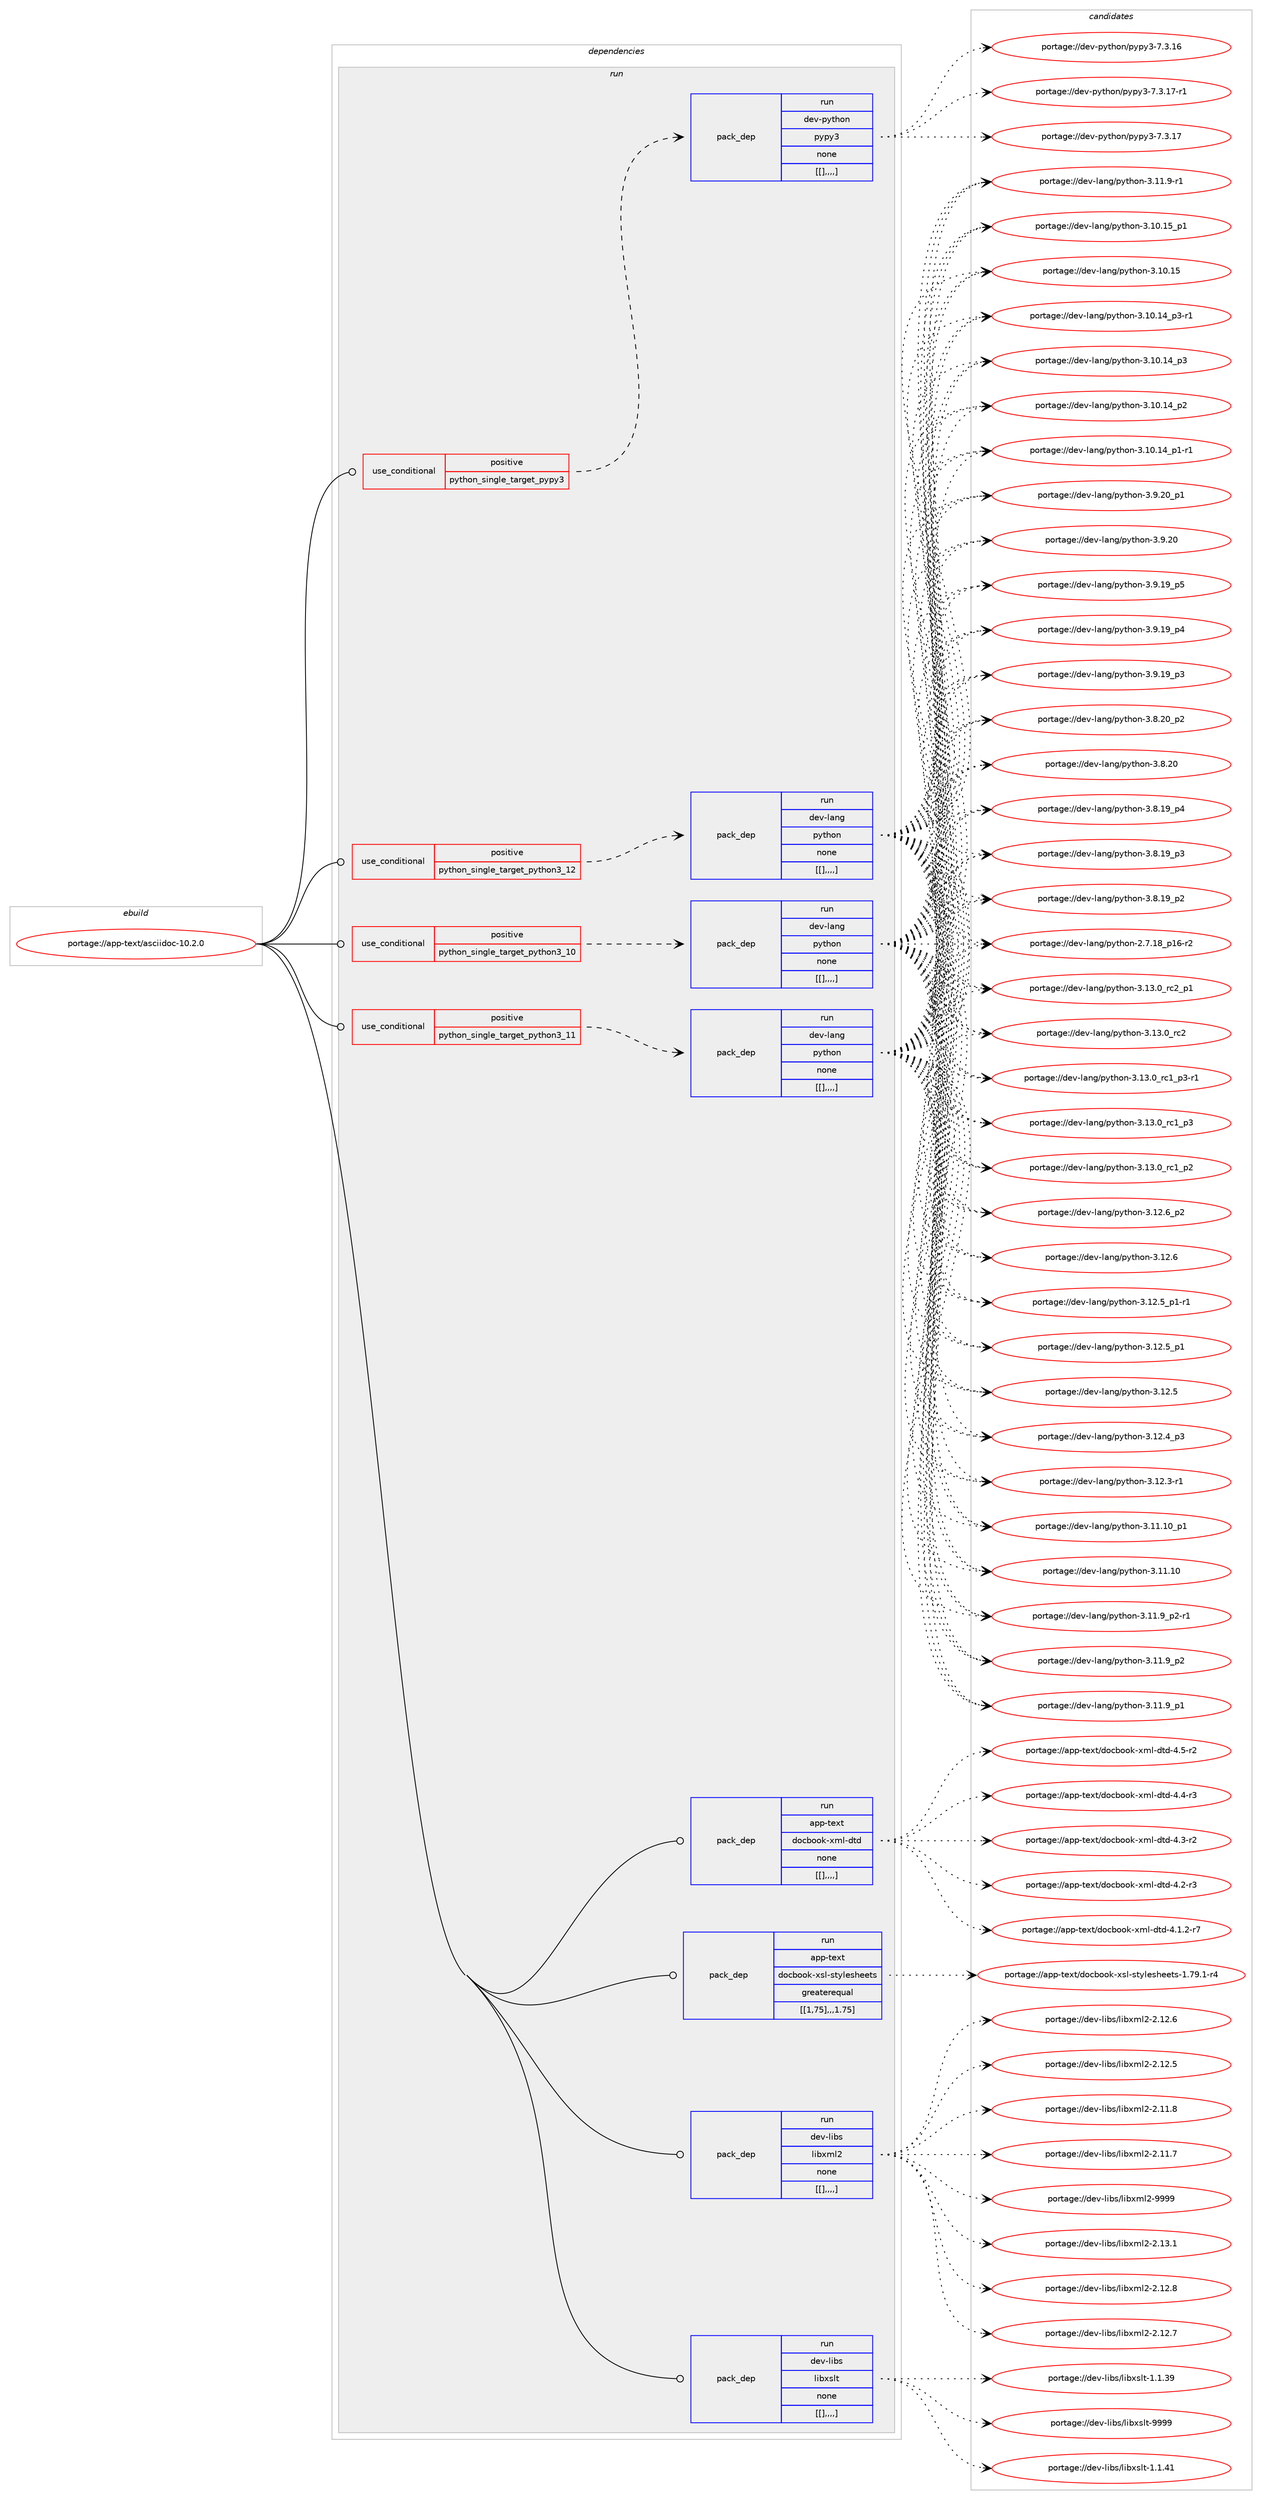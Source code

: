 digraph prolog {

# *************
# Graph options
# *************

newrank=true;
concentrate=true;
compound=true;
graph [rankdir=LR,fontname=Helvetica,fontsize=10,ranksep=1.5];#, ranksep=2.5, nodesep=0.2];
edge  [arrowhead=vee];
node  [fontname=Helvetica,fontsize=10];

# **********
# The ebuild
# **********

subgraph cluster_leftcol {
color=gray;
label=<<i>ebuild</i>>;
id [label="portage://app-text/asciidoc-10.2.0", color=red, width=4, href="../app-text/asciidoc-10.2.0.svg"];
}

# ****************
# The dependencies
# ****************

subgraph cluster_midcol {
color=gray;
label=<<i>dependencies</i>>;
subgraph cluster_compile {
fillcolor="#eeeeee";
style=filled;
label=<<i>compile</i>>;
}
subgraph cluster_compileandrun {
fillcolor="#eeeeee";
style=filled;
label=<<i>compile and run</i>>;
}
subgraph cluster_run {
fillcolor="#eeeeee";
style=filled;
label=<<i>run</i>>;
subgraph cond14920 {
dependency52921 [label=<<TABLE BORDER="0" CELLBORDER="1" CELLSPACING="0" CELLPADDING="4"><TR><TD ROWSPAN="3" CELLPADDING="10">use_conditional</TD></TR><TR><TD>positive</TD></TR><TR><TD>python_single_target_pypy3</TD></TR></TABLE>>, shape=none, color=red];
subgraph pack37519 {
dependency52922 [label=<<TABLE BORDER="0" CELLBORDER="1" CELLSPACING="0" CELLPADDING="4" WIDTH="220"><TR><TD ROWSPAN="6" CELLPADDING="30">pack_dep</TD></TR><TR><TD WIDTH="110">run</TD></TR><TR><TD>dev-python</TD></TR><TR><TD>pypy3</TD></TR><TR><TD>none</TD></TR><TR><TD>[[],,,,]</TD></TR></TABLE>>, shape=none, color=blue];
}
dependency52921:e -> dependency52922:w [weight=20,style="dashed",arrowhead="vee"];
}
id:e -> dependency52921:w [weight=20,style="solid",arrowhead="odot"];
subgraph cond14921 {
dependency52923 [label=<<TABLE BORDER="0" CELLBORDER="1" CELLSPACING="0" CELLPADDING="4"><TR><TD ROWSPAN="3" CELLPADDING="10">use_conditional</TD></TR><TR><TD>positive</TD></TR><TR><TD>python_single_target_python3_10</TD></TR></TABLE>>, shape=none, color=red];
subgraph pack37520 {
dependency52924 [label=<<TABLE BORDER="0" CELLBORDER="1" CELLSPACING="0" CELLPADDING="4" WIDTH="220"><TR><TD ROWSPAN="6" CELLPADDING="30">pack_dep</TD></TR><TR><TD WIDTH="110">run</TD></TR><TR><TD>dev-lang</TD></TR><TR><TD>python</TD></TR><TR><TD>none</TD></TR><TR><TD>[[],,,,]</TD></TR></TABLE>>, shape=none, color=blue];
}
dependency52923:e -> dependency52924:w [weight=20,style="dashed",arrowhead="vee"];
}
id:e -> dependency52923:w [weight=20,style="solid",arrowhead="odot"];
subgraph cond14922 {
dependency52925 [label=<<TABLE BORDER="0" CELLBORDER="1" CELLSPACING="0" CELLPADDING="4"><TR><TD ROWSPAN="3" CELLPADDING="10">use_conditional</TD></TR><TR><TD>positive</TD></TR><TR><TD>python_single_target_python3_11</TD></TR></TABLE>>, shape=none, color=red];
subgraph pack37521 {
dependency52926 [label=<<TABLE BORDER="0" CELLBORDER="1" CELLSPACING="0" CELLPADDING="4" WIDTH="220"><TR><TD ROWSPAN="6" CELLPADDING="30">pack_dep</TD></TR><TR><TD WIDTH="110">run</TD></TR><TR><TD>dev-lang</TD></TR><TR><TD>python</TD></TR><TR><TD>none</TD></TR><TR><TD>[[],,,,]</TD></TR></TABLE>>, shape=none, color=blue];
}
dependency52925:e -> dependency52926:w [weight=20,style="dashed",arrowhead="vee"];
}
id:e -> dependency52925:w [weight=20,style="solid",arrowhead="odot"];
subgraph cond14923 {
dependency52927 [label=<<TABLE BORDER="0" CELLBORDER="1" CELLSPACING="0" CELLPADDING="4"><TR><TD ROWSPAN="3" CELLPADDING="10">use_conditional</TD></TR><TR><TD>positive</TD></TR><TR><TD>python_single_target_python3_12</TD></TR></TABLE>>, shape=none, color=red];
subgraph pack37522 {
dependency52928 [label=<<TABLE BORDER="0" CELLBORDER="1" CELLSPACING="0" CELLPADDING="4" WIDTH="220"><TR><TD ROWSPAN="6" CELLPADDING="30">pack_dep</TD></TR><TR><TD WIDTH="110">run</TD></TR><TR><TD>dev-lang</TD></TR><TR><TD>python</TD></TR><TR><TD>none</TD></TR><TR><TD>[[],,,,]</TD></TR></TABLE>>, shape=none, color=blue];
}
dependency52927:e -> dependency52928:w [weight=20,style="dashed",arrowhead="vee"];
}
id:e -> dependency52927:w [weight=20,style="solid",arrowhead="odot"];
subgraph pack37523 {
dependency52929 [label=<<TABLE BORDER="0" CELLBORDER="1" CELLSPACING="0" CELLPADDING="4" WIDTH="220"><TR><TD ROWSPAN="6" CELLPADDING="30">pack_dep</TD></TR><TR><TD WIDTH="110">run</TD></TR><TR><TD>app-text</TD></TR><TR><TD>docbook-xml-dtd</TD></TR><TR><TD>none</TD></TR><TR><TD>[[],,,,]</TD></TR></TABLE>>, shape=none, color=blue];
}
id:e -> dependency52929:w [weight=20,style="solid",arrowhead="odot"];
subgraph pack37524 {
dependency52930 [label=<<TABLE BORDER="0" CELLBORDER="1" CELLSPACING="0" CELLPADDING="4" WIDTH="220"><TR><TD ROWSPAN="6" CELLPADDING="30">pack_dep</TD></TR><TR><TD WIDTH="110">run</TD></TR><TR><TD>app-text</TD></TR><TR><TD>docbook-xsl-stylesheets</TD></TR><TR><TD>greaterequal</TD></TR><TR><TD>[[1,75],,,1.75]</TD></TR></TABLE>>, shape=none, color=blue];
}
id:e -> dependency52930:w [weight=20,style="solid",arrowhead="odot"];
subgraph pack37525 {
dependency52931 [label=<<TABLE BORDER="0" CELLBORDER="1" CELLSPACING="0" CELLPADDING="4" WIDTH="220"><TR><TD ROWSPAN="6" CELLPADDING="30">pack_dep</TD></TR><TR><TD WIDTH="110">run</TD></TR><TR><TD>dev-libs</TD></TR><TR><TD>libxml2</TD></TR><TR><TD>none</TD></TR><TR><TD>[[],,,,]</TD></TR></TABLE>>, shape=none, color=blue];
}
id:e -> dependency52931:w [weight=20,style="solid",arrowhead="odot"];
subgraph pack37526 {
dependency52932 [label=<<TABLE BORDER="0" CELLBORDER="1" CELLSPACING="0" CELLPADDING="4" WIDTH="220"><TR><TD ROWSPAN="6" CELLPADDING="30">pack_dep</TD></TR><TR><TD WIDTH="110">run</TD></TR><TR><TD>dev-libs</TD></TR><TR><TD>libxslt</TD></TR><TR><TD>none</TD></TR><TR><TD>[[],,,,]</TD></TR></TABLE>>, shape=none, color=blue];
}
id:e -> dependency52932:w [weight=20,style="solid",arrowhead="odot"];
}
}

# **************
# The candidates
# **************

subgraph cluster_choices {
rank=same;
color=gray;
label=<<i>candidates</i>>;

subgraph choice37519 {
color=black;
nodesep=1;
choice100101118451121211161041111104711212111212151455546514649554511449 [label="portage://dev-python/pypy3-7.3.17-r1", color=red, width=4,href="../dev-python/pypy3-7.3.17-r1.svg"];
choice10010111845112121116104111110471121211121215145554651464955 [label="portage://dev-python/pypy3-7.3.17", color=red, width=4,href="../dev-python/pypy3-7.3.17.svg"];
choice10010111845112121116104111110471121211121215145554651464954 [label="portage://dev-python/pypy3-7.3.16", color=red, width=4,href="../dev-python/pypy3-7.3.16.svg"];
dependency52922:e -> choice100101118451121211161041111104711212111212151455546514649554511449:w [style=dotted,weight="100"];
dependency52922:e -> choice10010111845112121116104111110471121211121215145554651464955:w [style=dotted,weight="100"];
dependency52922:e -> choice10010111845112121116104111110471121211121215145554651464954:w [style=dotted,weight="100"];
}
subgraph choice37520 {
color=black;
nodesep=1;
choice100101118451089711010347112121116104111110455146495146489511499509511249 [label="portage://dev-lang/python-3.13.0_rc2_p1", color=red, width=4,href="../dev-lang/python-3.13.0_rc2_p1.svg"];
choice10010111845108971101034711212111610411111045514649514648951149950 [label="portage://dev-lang/python-3.13.0_rc2", color=red, width=4,href="../dev-lang/python-3.13.0_rc2.svg"];
choice1001011184510897110103471121211161041111104551464951464895114994995112514511449 [label="portage://dev-lang/python-3.13.0_rc1_p3-r1", color=red, width=4,href="../dev-lang/python-3.13.0_rc1_p3-r1.svg"];
choice100101118451089711010347112121116104111110455146495146489511499499511251 [label="portage://dev-lang/python-3.13.0_rc1_p3", color=red, width=4,href="../dev-lang/python-3.13.0_rc1_p3.svg"];
choice100101118451089711010347112121116104111110455146495146489511499499511250 [label="portage://dev-lang/python-3.13.0_rc1_p2", color=red, width=4,href="../dev-lang/python-3.13.0_rc1_p2.svg"];
choice100101118451089711010347112121116104111110455146495046549511250 [label="portage://dev-lang/python-3.12.6_p2", color=red, width=4,href="../dev-lang/python-3.12.6_p2.svg"];
choice10010111845108971101034711212111610411111045514649504654 [label="portage://dev-lang/python-3.12.6", color=red, width=4,href="../dev-lang/python-3.12.6.svg"];
choice1001011184510897110103471121211161041111104551464950465395112494511449 [label="portage://dev-lang/python-3.12.5_p1-r1", color=red, width=4,href="../dev-lang/python-3.12.5_p1-r1.svg"];
choice100101118451089711010347112121116104111110455146495046539511249 [label="portage://dev-lang/python-3.12.5_p1", color=red, width=4,href="../dev-lang/python-3.12.5_p1.svg"];
choice10010111845108971101034711212111610411111045514649504653 [label="portage://dev-lang/python-3.12.5", color=red, width=4,href="../dev-lang/python-3.12.5.svg"];
choice100101118451089711010347112121116104111110455146495046529511251 [label="portage://dev-lang/python-3.12.4_p3", color=red, width=4,href="../dev-lang/python-3.12.4_p3.svg"];
choice100101118451089711010347112121116104111110455146495046514511449 [label="portage://dev-lang/python-3.12.3-r1", color=red, width=4,href="../dev-lang/python-3.12.3-r1.svg"];
choice10010111845108971101034711212111610411111045514649494649489511249 [label="portage://dev-lang/python-3.11.10_p1", color=red, width=4,href="../dev-lang/python-3.11.10_p1.svg"];
choice1001011184510897110103471121211161041111104551464949464948 [label="portage://dev-lang/python-3.11.10", color=red, width=4,href="../dev-lang/python-3.11.10.svg"];
choice1001011184510897110103471121211161041111104551464949465795112504511449 [label="portage://dev-lang/python-3.11.9_p2-r1", color=red, width=4,href="../dev-lang/python-3.11.9_p2-r1.svg"];
choice100101118451089711010347112121116104111110455146494946579511250 [label="portage://dev-lang/python-3.11.9_p2", color=red, width=4,href="../dev-lang/python-3.11.9_p2.svg"];
choice100101118451089711010347112121116104111110455146494946579511249 [label="portage://dev-lang/python-3.11.9_p1", color=red, width=4,href="../dev-lang/python-3.11.9_p1.svg"];
choice100101118451089711010347112121116104111110455146494946574511449 [label="portage://dev-lang/python-3.11.9-r1", color=red, width=4,href="../dev-lang/python-3.11.9-r1.svg"];
choice10010111845108971101034711212111610411111045514649484649539511249 [label="portage://dev-lang/python-3.10.15_p1", color=red, width=4,href="../dev-lang/python-3.10.15_p1.svg"];
choice1001011184510897110103471121211161041111104551464948464953 [label="portage://dev-lang/python-3.10.15", color=red, width=4,href="../dev-lang/python-3.10.15.svg"];
choice100101118451089711010347112121116104111110455146494846495295112514511449 [label="portage://dev-lang/python-3.10.14_p3-r1", color=red, width=4,href="../dev-lang/python-3.10.14_p3-r1.svg"];
choice10010111845108971101034711212111610411111045514649484649529511251 [label="portage://dev-lang/python-3.10.14_p3", color=red, width=4,href="../dev-lang/python-3.10.14_p3.svg"];
choice10010111845108971101034711212111610411111045514649484649529511250 [label="portage://dev-lang/python-3.10.14_p2", color=red, width=4,href="../dev-lang/python-3.10.14_p2.svg"];
choice100101118451089711010347112121116104111110455146494846495295112494511449 [label="portage://dev-lang/python-3.10.14_p1-r1", color=red, width=4,href="../dev-lang/python-3.10.14_p1-r1.svg"];
choice100101118451089711010347112121116104111110455146574650489511249 [label="portage://dev-lang/python-3.9.20_p1", color=red, width=4,href="../dev-lang/python-3.9.20_p1.svg"];
choice10010111845108971101034711212111610411111045514657465048 [label="portage://dev-lang/python-3.9.20", color=red, width=4,href="../dev-lang/python-3.9.20.svg"];
choice100101118451089711010347112121116104111110455146574649579511253 [label="portage://dev-lang/python-3.9.19_p5", color=red, width=4,href="../dev-lang/python-3.9.19_p5.svg"];
choice100101118451089711010347112121116104111110455146574649579511252 [label="portage://dev-lang/python-3.9.19_p4", color=red, width=4,href="../dev-lang/python-3.9.19_p4.svg"];
choice100101118451089711010347112121116104111110455146574649579511251 [label="portage://dev-lang/python-3.9.19_p3", color=red, width=4,href="../dev-lang/python-3.9.19_p3.svg"];
choice100101118451089711010347112121116104111110455146564650489511250 [label="portage://dev-lang/python-3.8.20_p2", color=red, width=4,href="../dev-lang/python-3.8.20_p2.svg"];
choice10010111845108971101034711212111610411111045514656465048 [label="portage://dev-lang/python-3.8.20", color=red, width=4,href="../dev-lang/python-3.8.20.svg"];
choice100101118451089711010347112121116104111110455146564649579511252 [label="portage://dev-lang/python-3.8.19_p4", color=red, width=4,href="../dev-lang/python-3.8.19_p4.svg"];
choice100101118451089711010347112121116104111110455146564649579511251 [label="portage://dev-lang/python-3.8.19_p3", color=red, width=4,href="../dev-lang/python-3.8.19_p3.svg"];
choice100101118451089711010347112121116104111110455146564649579511250 [label="portage://dev-lang/python-3.8.19_p2", color=red, width=4,href="../dev-lang/python-3.8.19_p2.svg"];
choice100101118451089711010347112121116104111110455046554649569511249544511450 [label="portage://dev-lang/python-2.7.18_p16-r2", color=red, width=4,href="../dev-lang/python-2.7.18_p16-r2.svg"];
dependency52924:e -> choice100101118451089711010347112121116104111110455146495146489511499509511249:w [style=dotted,weight="100"];
dependency52924:e -> choice10010111845108971101034711212111610411111045514649514648951149950:w [style=dotted,weight="100"];
dependency52924:e -> choice1001011184510897110103471121211161041111104551464951464895114994995112514511449:w [style=dotted,weight="100"];
dependency52924:e -> choice100101118451089711010347112121116104111110455146495146489511499499511251:w [style=dotted,weight="100"];
dependency52924:e -> choice100101118451089711010347112121116104111110455146495146489511499499511250:w [style=dotted,weight="100"];
dependency52924:e -> choice100101118451089711010347112121116104111110455146495046549511250:w [style=dotted,weight="100"];
dependency52924:e -> choice10010111845108971101034711212111610411111045514649504654:w [style=dotted,weight="100"];
dependency52924:e -> choice1001011184510897110103471121211161041111104551464950465395112494511449:w [style=dotted,weight="100"];
dependency52924:e -> choice100101118451089711010347112121116104111110455146495046539511249:w [style=dotted,weight="100"];
dependency52924:e -> choice10010111845108971101034711212111610411111045514649504653:w [style=dotted,weight="100"];
dependency52924:e -> choice100101118451089711010347112121116104111110455146495046529511251:w [style=dotted,weight="100"];
dependency52924:e -> choice100101118451089711010347112121116104111110455146495046514511449:w [style=dotted,weight="100"];
dependency52924:e -> choice10010111845108971101034711212111610411111045514649494649489511249:w [style=dotted,weight="100"];
dependency52924:e -> choice1001011184510897110103471121211161041111104551464949464948:w [style=dotted,weight="100"];
dependency52924:e -> choice1001011184510897110103471121211161041111104551464949465795112504511449:w [style=dotted,weight="100"];
dependency52924:e -> choice100101118451089711010347112121116104111110455146494946579511250:w [style=dotted,weight="100"];
dependency52924:e -> choice100101118451089711010347112121116104111110455146494946579511249:w [style=dotted,weight="100"];
dependency52924:e -> choice100101118451089711010347112121116104111110455146494946574511449:w [style=dotted,weight="100"];
dependency52924:e -> choice10010111845108971101034711212111610411111045514649484649539511249:w [style=dotted,weight="100"];
dependency52924:e -> choice1001011184510897110103471121211161041111104551464948464953:w [style=dotted,weight="100"];
dependency52924:e -> choice100101118451089711010347112121116104111110455146494846495295112514511449:w [style=dotted,weight="100"];
dependency52924:e -> choice10010111845108971101034711212111610411111045514649484649529511251:w [style=dotted,weight="100"];
dependency52924:e -> choice10010111845108971101034711212111610411111045514649484649529511250:w [style=dotted,weight="100"];
dependency52924:e -> choice100101118451089711010347112121116104111110455146494846495295112494511449:w [style=dotted,weight="100"];
dependency52924:e -> choice100101118451089711010347112121116104111110455146574650489511249:w [style=dotted,weight="100"];
dependency52924:e -> choice10010111845108971101034711212111610411111045514657465048:w [style=dotted,weight="100"];
dependency52924:e -> choice100101118451089711010347112121116104111110455146574649579511253:w [style=dotted,weight="100"];
dependency52924:e -> choice100101118451089711010347112121116104111110455146574649579511252:w [style=dotted,weight="100"];
dependency52924:e -> choice100101118451089711010347112121116104111110455146574649579511251:w [style=dotted,weight="100"];
dependency52924:e -> choice100101118451089711010347112121116104111110455146564650489511250:w [style=dotted,weight="100"];
dependency52924:e -> choice10010111845108971101034711212111610411111045514656465048:w [style=dotted,weight="100"];
dependency52924:e -> choice100101118451089711010347112121116104111110455146564649579511252:w [style=dotted,weight="100"];
dependency52924:e -> choice100101118451089711010347112121116104111110455146564649579511251:w [style=dotted,weight="100"];
dependency52924:e -> choice100101118451089711010347112121116104111110455146564649579511250:w [style=dotted,weight="100"];
dependency52924:e -> choice100101118451089711010347112121116104111110455046554649569511249544511450:w [style=dotted,weight="100"];
}
subgraph choice37521 {
color=black;
nodesep=1;
choice100101118451089711010347112121116104111110455146495146489511499509511249 [label="portage://dev-lang/python-3.13.0_rc2_p1", color=red, width=4,href="../dev-lang/python-3.13.0_rc2_p1.svg"];
choice10010111845108971101034711212111610411111045514649514648951149950 [label="portage://dev-lang/python-3.13.0_rc2", color=red, width=4,href="../dev-lang/python-3.13.0_rc2.svg"];
choice1001011184510897110103471121211161041111104551464951464895114994995112514511449 [label="portage://dev-lang/python-3.13.0_rc1_p3-r1", color=red, width=4,href="../dev-lang/python-3.13.0_rc1_p3-r1.svg"];
choice100101118451089711010347112121116104111110455146495146489511499499511251 [label="portage://dev-lang/python-3.13.0_rc1_p3", color=red, width=4,href="../dev-lang/python-3.13.0_rc1_p3.svg"];
choice100101118451089711010347112121116104111110455146495146489511499499511250 [label="portage://dev-lang/python-3.13.0_rc1_p2", color=red, width=4,href="../dev-lang/python-3.13.0_rc1_p2.svg"];
choice100101118451089711010347112121116104111110455146495046549511250 [label="portage://dev-lang/python-3.12.6_p2", color=red, width=4,href="../dev-lang/python-3.12.6_p2.svg"];
choice10010111845108971101034711212111610411111045514649504654 [label="portage://dev-lang/python-3.12.6", color=red, width=4,href="../dev-lang/python-3.12.6.svg"];
choice1001011184510897110103471121211161041111104551464950465395112494511449 [label="portage://dev-lang/python-3.12.5_p1-r1", color=red, width=4,href="../dev-lang/python-3.12.5_p1-r1.svg"];
choice100101118451089711010347112121116104111110455146495046539511249 [label="portage://dev-lang/python-3.12.5_p1", color=red, width=4,href="../dev-lang/python-3.12.5_p1.svg"];
choice10010111845108971101034711212111610411111045514649504653 [label="portage://dev-lang/python-3.12.5", color=red, width=4,href="../dev-lang/python-3.12.5.svg"];
choice100101118451089711010347112121116104111110455146495046529511251 [label="portage://dev-lang/python-3.12.4_p3", color=red, width=4,href="../dev-lang/python-3.12.4_p3.svg"];
choice100101118451089711010347112121116104111110455146495046514511449 [label="portage://dev-lang/python-3.12.3-r1", color=red, width=4,href="../dev-lang/python-3.12.3-r1.svg"];
choice10010111845108971101034711212111610411111045514649494649489511249 [label="portage://dev-lang/python-3.11.10_p1", color=red, width=4,href="../dev-lang/python-3.11.10_p1.svg"];
choice1001011184510897110103471121211161041111104551464949464948 [label="portage://dev-lang/python-3.11.10", color=red, width=4,href="../dev-lang/python-3.11.10.svg"];
choice1001011184510897110103471121211161041111104551464949465795112504511449 [label="portage://dev-lang/python-3.11.9_p2-r1", color=red, width=4,href="../dev-lang/python-3.11.9_p2-r1.svg"];
choice100101118451089711010347112121116104111110455146494946579511250 [label="portage://dev-lang/python-3.11.9_p2", color=red, width=4,href="../dev-lang/python-3.11.9_p2.svg"];
choice100101118451089711010347112121116104111110455146494946579511249 [label="portage://dev-lang/python-3.11.9_p1", color=red, width=4,href="../dev-lang/python-3.11.9_p1.svg"];
choice100101118451089711010347112121116104111110455146494946574511449 [label="portage://dev-lang/python-3.11.9-r1", color=red, width=4,href="../dev-lang/python-3.11.9-r1.svg"];
choice10010111845108971101034711212111610411111045514649484649539511249 [label="portage://dev-lang/python-3.10.15_p1", color=red, width=4,href="../dev-lang/python-3.10.15_p1.svg"];
choice1001011184510897110103471121211161041111104551464948464953 [label="portage://dev-lang/python-3.10.15", color=red, width=4,href="../dev-lang/python-3.10.15.svg"];
choice100101118451089711010347112121116104111110455146494846495295112514511449 [label="portage://dev-lang/python-3.10.14_p3-r1", color=red, width=4,href="../dev-lang/python-3.10.14_p3-r1.svg"];
choice10010111845108971101034711212111610411111045514649484649529511251 [label="portage://dev-lang/python-3.10.14_p3", color=red, width=4,href="../dev-lang/python-3.10.14_p3.svg"];
choice10010111845108971101034711212111610411111045514649484649529511250 [label="portage://dev-lang/python-3.10.14_p2", color=red, width=4,href="../dev-lang/python-3.10.14_p2.svg"];
choice100101118451089711010347112121116104111110455146494846495295112494511449 [label="portage://dev-lang/python-3.10.14_p1-r1", color=red, width=4,href="../dev-lang/python-3.10.14_p1-r1.svg"];
choice100101118451089711010347112121116104111110455146574650489511249 [label="portage://dev-lang/python-3.9.20_p1", color=red, width=4,href="../dev-lang/python-3.9.20_p1.svg"];
choice10010111845108971101034711212111610411111045514657465048 [label="portage://dev-lang/python-3.9.20", color=red, width=4,href="../dev-lang/python-3.9.20.svg"];
choice100101118451089711010347112121116104111110455146574649579511253 [label="portage://dev-lang/python-3.9.19_p5", color=red, width=4,href="../dev-lang/python-3.9.19_p5.svg"];
choice100101118451089711010347112121116104111110455146574649579511252 [label="portage://dev-lang/python-3.9.19_p4", color=red, width=4,href="../dev-lang/python-3.9.19_p4.svg"];
choice100101118451089711010347112121116104111110455146574649579511251 [label="portage://dev-lang/python-3.9.19_p3", color=red, width=4,href="../dev-lang/python-3.9.19_p3.svg"];
choice100101118451089711010347112121116104111110455146564650489511250 [label="portage://dev-lang/python-3.8.20_p2", color=red, width=4,href="../dev-lang/python-3.8.20_p2.svg"];
choice10010111845108971101034711212111610411111045514656465048 [label="portage://dev-lang/python-3.8.20", color=red, width=4,href="../dev-lang/python-3.8.20.svg"];
choice100101118451089711010347112121116104111110455146564649579511252 [label="portage://dev-lang/python-3.8.19_p4", color=red, width=4,href="../dev-lang/python-3.8.19_p4.svg"];
choice100101118451089711010347112121116104111110455146564649579511251 [label="portage://dev-lang/python-3.8.19_p3", color=red, width=4,href="../dev-lang/python-3.8.19_p3.svg"];
choice100101118451089711010347112121116104111110455146564649579511250 [label="portage://dev-lang/python-3.8.19_p2", color=red, width=4,href="../dev-lang/python-3.8.19_p2.svg"];
choice100101118451089711010347112121116104111110455046554649569511249544511450 [label="portage://dev-lang/python-2.7.18_p16-r2", color=red, width=4,href="../dev-lang/python-2.7.18_p16-r2.svg"];
dependency52926:e -> choice100101118451089711010347112121116104111110455146495146489511499509511249:w [style=dotted,weight="100"];
dependency52926:e -> choice10010111845108971101034711212111610411111045514649514648951149950:w [style=dotted,weight="100"];
dependency52926:e -> choice1001011184510897110103471121211161041111104551464951464895114994995112514511449:w [style=dotted,weight="100"];
dependency52926:e -> choice100101118451089711010347112121116104111110455146495146489511499499511251:w [style=dotted,weight="100"];
dependency52926:e -> choice100101118451089711010347112121116104111110455146495146489511499499511250:w [style=dotted,weight="100"];
dependency52926:e -> choice100101118451089711010347112121116104111110455146495046549511250:w [style=dotted,weight="100"];
dependency52926:e -> choice10010111845108971101034711212111610411111045514649504654:w [style=dotted,weight="100"];
dependency52926:e -> choice1001011184510897110103471121211161041111104551464950465395112494511449:w [style=dotted,weight="100"];
dependency52926:e -> choice100101118451089711010347112121116104111110455146495046539511249:w [style=dotted,weight="100"];
dependency52926:e -> choice10010111845108971101034711212111610411111045514649504653:w [style=dotted,weight="100"];
dependency52926:e -> choice100101118451089711010347112121116104111110455146495046529511251:w [style=dotted,weight="100"];
dependency52926:e -> choice100101118451089711010347112121116104111110455146495046514511449:w [style=dotted,weight="100"];
dependency52926:e -> choice10010111845108971101034711212111610411111045514649494649489511249:w [style=dotted,weight="100"];
dependency52926:e -> choice1001011184510897110103471121211161041111104551464949464948:w [style=dotted,weight="100"];
dependency52926:e -> choice1001011184510897110103471121211161041111104551464949465795112504511449:w [style=dotted,weight="100"];
dependency52926:e -> choice100101118451089711010347112121116104111110455146494946579511250:w [style=dotted,weight="100"];
dependency52926:e -> choice100101118451089711010347112121116104111110455146494946579511249:w [style=dotted,weight="100"];
dependency52926:e -> choice100101118451089711010347112121116104111110455146494946574511449:w [style=dotted,weight="100"];
dependency52926:e -> choice10010111845108971101034711212111610411111045514649484649539511249:w [style=dotted,weight="100"];
dependency52926:e -> choice1001011184510897110103471121211161041111104551464948464953:w [style=dotted,weight="100"];
dependency52926:e -> choice100101118451089711010347112121116104111110455146494846495295112514511449:w [style=dotted,weight="100"];
dependency52926:e -> choice10010111845108971101034711212111610411111045514649484649529511251:w [style=dotted,weight="100"];
dependency52926:e -> choice10010111845108971101034711212111610411111045514649484649529511250:w [style=dotted,weight="100"];
dependency52926:e -> choice100101118451089711010347112121116104111110455146494846495295112494511449:w [style=dotted,weight="100"];
dependency52926:e -> choice100101118451089711010347112121116104111110455146574650489511249:w [style=dotted,weight="100"];
dependency52926:e -> choice10010111845108971101034711212111610411111045514657465048:w [style=dotted,weight="100"];
dependency52926:e -> choice100101118451089711010347112121116104111110455146574649579511253:w [style=dotted,weight="100"];
dependency52926:e -> choice100101118451089711010347112121116104111110455146574649579511252:w [style=dotted,weight="100"];
dependency52926:e -> choice100101118451089711010347112121116104111110455146574649579511251:w [style=dotted,weight="100"];
dependency52926:e -> choice100101118451089711010347112121116104111110455146564650489511250:w [style=dotted,weight="100"];
dependency52926:e -> choice10010111845108971101034711212111610411111045514656465048:w [style=dotted,weight="100"];
dependency52926:e -> choice100101118451089711010347112121116104111110455146564649579511252:w [style=dotted,weight="100"];
dependency52926:e -> choice100101118451089711010347112121116104111110455146564649579511251:w [style=dotted,weight="100"];
dependency52926:e -> choice100101118451089711010347112121116104111110455146564649579511250:w [style=dotted,weight="100"];
dependency52926:e -> choice100101118451089711010347112121116104111110455046554649569511249544511450:w [style=dotted,weight="100"];
}
subgraph choice37522 {
color=black;
nodesep=1;
choice100101118451089711010347112121116104111110455146495146489511499509511249 [label="portage://dev-lang/python-3.13.0_rc2_p1", color=red, width=4,href="../dev-lang/python-3.13.0_rc2_p1.svg"];
choice10010111845108971101034711212111610411111045514649514648951149950 [label="portage://dev-lang/python-3.13.0_rc2", color=red, width=4,href="../dev-lang/python-3.13.0_rc2.svg"];
choice1001011184510897110103471121211161041111104551464951464895114994995112514511449 [label="portage://dev-lang/python-3.13.0_rc1_p3-r1", color=red, width=4,href="../dev-lang/python-3.13.0_rc1_p3-r1.svg"];
choice100101118451089711010347112121116104111110455146495146489511499499511251 [label="portage://dev-lang/python-3.13.0_rc1_p3", color=red, width=4,href="../dev-lang/python-3.13.0_rc1_p3.svg"];
choice100101118451089711010347112121116104111110455146495146489511499499511250 [label="portage://dev-lang/python-3.13.0_rc1_p2", color=red, width=4,href="../dev-lang/python-3.13.0_rc1_p2.svg"];
choice100101118451089711010347112121116104111110455146495046549511250 [label="portage://dev-lang/python-3.12.6_p2", color=red, width=4,href="../dev-lang/python-3.12.6_p2.svg"];
choice10010111845108971101034711212111610411111045514649504654 [label="portage://dev-lang/python-3.12.6", color=red, width=4,href="../dev-lang/python-3.12.6.svg"];
choice1001011184510897110103471121211161041111104551464950465395112494511449 [label="portage://dev-lang/python-3.12.5_p1-r1", color=red, width=4,href="../dev-lang/python-3.12.5_p1-r1.svg"];
choice100101118451089711010347112121116104111110455146495046539511249 [label="portage://dev-lang/python-3.12.5_p1", color=red, width=4,href="../dev-lang/python-3.12.5_p1.svg"];
choice10010111845108971101034711212111610411111045514649504653 [label="portage://dev-lang/python-3.12.5", color=red, width=4,href="../dev-lang/python-3.12.5.svg"];
choice100101118451089711010347112121116104111110455146495046529511251 [label="portage://dev-lang/python-3.12.4_p3", color=red, width=4,href="../dev-lang/python-3.12.4_p3.svg"];
choice100101118451089711010347112121116104111110455146495046514511449 [label="portage://dev-lang/python-3.12.3-r1", color=red, width=4,href="../dev-lang/python-3.12.3-r1.svg"];
choice10010111845108971101034711212111610411111045514649494649489511249 [label="portage://dev-lang/python-3.11.10_p1", color=red, width=4,href="../dev-lang/python-3.11.10_p1.svg"];
choice1001011184510897110103471121211161041111104551464949464948 [label="portage://dev-lang/python-3.11.10", color=red, width=4,href="../dev-lang/python-3.11.10.svg"];
choice1001011184510897110103471121211161041111104551464949465795112504511449 [label="portage://dev-lang/python-3.11.9_p2-r1", color=red, width=4,href="../dev-lang/python-3.11.9_p2-r1.svg"];
choice100101118451089711010347112121116104111110455146494946579511250 [label="portage://dev-lang/python-3.11.9_p2", color=red, width=4,href="../dev-lang/python-3.11.9_p2.svg"];
choice100101118451089711010347112121116104111110455146494946579511249 [label="portage://dev-lang/python-3.11.9_p1", color=red, width=4,href="../dev-lang/python-3.11.9_p1.svg"];
choice100101118451089711010347112121116104111110455146494946574511449 [label="portage://dev-lang/python-3.11.9-r1", color=red, width=4,href="../dev-lang/python-3.11.9-r1.svg"];
choice10010111845108971101034711212111610411111045514649484649539511249 [label="portage://dev-lang/python-3.10.15_p1", color=red, width=4,href="../dev-lang/python-3.10.15_p1.svg"];
choice1001011184510897110103471121211161041111104551464948464953 [label="portage://dev-lang/python-3.10.15", color=red, width=4,href="../dev-lang/python-3.10.15.svg"];
choice100101118451089711010347112121116104111110455146494846495295112514511449 [label="portage://dev-lang/python-3.10.14_p3-r1", color=red, width=4,href="../dev-lang/python-3.10.14_p3-r1.svg"];
choice10010111845108971101034711212111610411111045514649484649529511251 [label="portage://dev-lang/python-3.10.14_p3", color=red, width=4,href="../dev-lang/python-3.10.14_p3.svg"];
choice10010111845108971101034711212111610411111045514649484649529511250 [label="portage://dev-lang/python-3.10.14_p2", color=red, width=4,href="../dev-lang/python-3.10.14_p2.svg"];
choice100101118451089711010347112121116104111110455146494846495295112494511449 [label="portage://dev-lang/python-3.10.14_p1-r1", color=red, width=4,href="../dev-lang/python-3.10.14_p1-r1.svg"];
choice100101118451089711010347112121116104111110455146574650489511249 [label="portage://dev-lang/python-3.9.20_p1", color=red, width=4,href="../dev-lang/python-3.9.20_p1.svg"];
choice10010111845108971101034711212111610411111045514657465048 [label="portage://dev-lang/python-3.9.20", color=red, width=4,href="../dev-lang/python-3.9.20.svg"];
choice100101118451089711010347112121116104111110455146574649579511253 [label="portage://dev-lang/python-3.9.19_p5", color=red, width=4,href="../dev-lang/python-3.9.19_p5.svg"];
choice100101118451089711010347112121116104111110455146574649579511252 [label="portage://dev-lang/python-3.9.19_p4", color=red, width=4,href="../dev-lang/python-3.9.19_p4.svg"];
choice100101118451089711010347112121116104111110455146574649579511251 [label="portage://dev-lang/python-3.9.19_p3", color=red, width=4,href="../dev-lang/python-3.9.19_p3.svg"];
choice100101118451089711010347112121116104111110455146564650489511250 [label="portage://dev-lang/python-3.8.20_p2", color=red, width=4,href="../dev-lang/python-3.8.20_p2.svg"];
choice10010111845108971101034711212111610411111045514656465048 [label="portage://dev-lang/python-3.8.20", color=red, width=4,href="../dev-lang/python-3.8.20.svg"];
choice100101118451089711010347112121116104111110455146564649579511252 [label="portage://dev-lang/python-3.8.19_p4", color=red, width=4,href="../dev-lang/python-3.8.19_p4.svg"];
choice100101118451089711010347112121116104111110455146564649579511251 [label="portage://dev-lang/python-3.8.19_p3", color=red, width=4,href="../dev-lang/python-3.8.19_p3.svg"];
choice100101118451089711010347112121116104111110455146564649579511250 [label="portage://dev-lang/python-3.8.19_p2", color=red, width=4,href="../dev-lang/python-3.8.19_p2.svg"];
choice100101118451089711010347112121116104111110455046554649569511249544511450 [label="portage://dev-lang/python-2.7.18_p16-r2", color=red, width=4,href="../dev-lang/python-2.7.18_p16-r2.svg"];
dependency52928:e -> choice100101118451089711010347112121116104111110455146495146489511499509511249:w [style=dotted,weight="100"];
dependency52928:e -> choice10010111845108971101034711212111610411111045514649514648951149950:w [style=dotted,weight="100"];
dependency52928:e -> choice1001011184510897110103471121211161041111104551464951464895114994995112514511449:w [style=dotted,weight="100"];
dependency52928:e -> choice100101118451089711010347112121116104111110455146495146489511499499511251:w [style=dotted,weight="100"];
dependency52928:e -> choice100101118451089711010347112121116104111110455146495146489511499499511250:w [style=dotted,weight="100"];
dependency52928:e -> choice100101118451089711010347112121116104111110455146495046549511250:w [style=dotted,weight="100"];
dependency52928:e -> choice10010111845108971101034711212111610411111045514649504654:w [style=dotted,weight="100"];
dependency52928:e -> choice1001011184510897110103471121211161041111104551464950465395112494511449:w [style=dotted,weight="100"];
dependency52928:e -> choice100101118451089711010347112121116104111110455146495046539511249:w [style=dotted,weight="100"];
dependency52928:e -> choice10010111845108971101034711212111610411111045514649504653:w [style=dotted,weight="100"];
dependency52928:e -> choice100101118451089711010347112121116104111110455146495046529511251:w [style=dotted,weight="100"];
dependency52928:e -> choice100101118451089711010347112121116104111110455146495046514511449:w [style=dotted,weight="100"];
dependency52928:e -> choice10010111845108971101034711212111610411111045514649494649489511249:w [style=dotted,weight="100"];
dependency52928:e -> choice1001011184510897110103471121211161041111104551464949464948:w [style=dotted,weight="100"];
dependency52928:e -> choice1001011184510897110103471121211161041111104551464949465795112504511449:w [style=dotted,weight="100"];
dependency52928:e -> choice100101118451089711010347112121116104111110455146494946579511250:w [style=dotted,weight="100"];
dependency52928:e -> choice100101118451089711010347112121116104111110455146494946579511249:w [style=dotted,weight="100"];
dependency52928:e -> choice100101118451089711010347112121116104111110455146494946574511449:w [style=dotted,weight="100"];
dependency52928:e -> choice10010111845108971101034711212111610411111045514649484649539511249:w [style=dotted,weight="100"];
dependency52928:e -> choice1001011184510897110103471121211161041111104551464948464953:w [style=dotted,weight="100"];
dependency52928:e -> choice100101118451089711010347112121116104111110455146494846495295112514511449:w [style=dotted,weight="100"];
dependency52928:e -> choice10010111845108971101034711212111610411111045514649484649529511251:w [style=dotted,weight="100"];
dependency52928:e -> choice10010111845108971101034711212111610411111045514649484649529511250:w [style=dotted,weight="100"];
dependency52928:e -> choice100101118451089711010347112121116104111110455146494846495295112494511449:w [style=dotted,weight="100"];
dependency52928:e -> choice100101118451089711010347112121116104111110455146574650489511249:w [style=dotted,weight="100"];
dependency52928:e -> choice10010111845108971101034711212111610411111045514657465048:w [style=dotted,weight="100"];
dependency52928:e -> choice100101118451089711010347112121116104111110455146574649579511253:w [style=dotted,weight="100"];
dependency52928:e -> choice100101118451089711010347112121116104111110455146574649579511252:w [style=dotted,weight="100"];
dependency52928:e -> choice100101118451089711010347112121116104111110455146574649579511251:w [style=dotted,weight="100"];
dependency52928:e -> choice100101118451089711010347112121116104111110455146564650489511250:w [style=dotted,weight="100"];
dependency52928:e -> choice10010111845108971101034711212111610411111045514656465048:w [style=dotted,weight="100"];
dependency52928:e -> choice100101118451089711010347112121116104111110455146564649579511252:w [style=dotted,weight="100"];
dependency52928:e -> choice100101118451089711010347112121116104111110455146564649579511251:w [style=dotted,weight="100"];
dependency52928:e -> choice100101118451089711010347112121116104111110455146564649579511250:w [style=dotted,weight="100"];
dependency52928:e -> choice100101118451089711010347112121116104111110455046554649569511249544511450:w [style=dotted,weight="100"];
}
subgraph choice37523 {
color=black;
nodesep=1;
choice97112112451161011201164710011199981111111074512010910845100116100455246534511450 [label="portage://app-text/docbook-xml-dtd-4.5-r2", color=red, width=4,href="../app-text/docbook-xml-dtd-4.5-r2.svg"];
choice97112112451161011201164710011199981111111074512010910845100116100455246524511451 [label="portage://app-text/docbook-xml-dtd-4.4-r3", color=red, width=4,href="../app-text/docbook-xml-dtd-4.4-r3.svg"];
choice97112112451161011201164710011199981111111074512010910845100116100455246514511450 [label="portage://app-text/docbook-xml-dtd-4.3-r2", color=red, width=4,href="../app-text/docbook-xml-dtd-4.3-r2.svg"];
choice97112112451161011201164710011199981111111074512010910845100116100455246504511451 [label="portage://app-text/docbook-xml-dtd-4.2-r3", color=red, width=4,href="../app-text/docbook-xml-dtd-4.2-r3.svg"];
choice971121124511610112011647100111999811111110745120109108451001161004552464946504511455 [label="portage://app-text/docbook-xml-dtd-4.1.2-r7", color=red, width=4,href="../app-text/docbook-xml-dtd-4.1.2-r7.svg"];
dependency52929:e -> choice97112112451161011201164710011199981111111074512010910845100116100455246534511450:w [style=dotted,weight="100"];
dependency52929:e -> choice97112112451161011201164710011199981111111074512010910845100116100455246524511451:w [style=dotted,weight="100"];
dependency52929:e -> choice97112112451161011201164710011199981111111074512010910845100116100455246514511450:w [style=dotted,weight="100"];
dependency52929:e -> choice97112112451161011201164710011199981111111074512010910845100116100455246504511451:w [style=dotted,weight="100"];
dependency52929:e -> choice971121124511610112011647100111999811111110745120109108451001161004552464946504511455:w [style=dotted,weight="100"];
}
subgraph choice37524 {
color=black;
nodesep=1;
choice97112112451161011201164710011199981111111074512011510845115116121108101115104101101116115454946555746494511452 [label="portage://app-text/docbook-xsl-stylesheets-1.79.1-r4", color=red, width=4,href="../app-text/docbook-xsl-stylesheets-1.79.1-r4.svg"];
dependency52930:e -> choice97112112451161011201164710011199981111111074512011510845115116121108101115104101101116115454946555746494511452:w [style=dotted,weight="100"];
}
subgraph choice37525 {
color=black;
nodesep=1;
choice10010111845108105981154710810598120109108504557575757 [label="portage://dev-libs/libxml2-9999", color=red, width=4,href="../dev-libs/libxml2-9999.svg"];
choice100101118451081059811547108105981201091085045504649514649 [label="portage://dev-libs/libxml2-2.13.1", color=red, width=4,href="../dev-libs/libxml2-2.13.1.svg"];
choice100101118451081059811547108105981201091085045504649504656 [label="portage://dev-libs/libxml2-2.12.8", color=red, width=4,href="../dev-libs/libxml2-2.12.8.svg"];
choice100101118451081059811547108105981201091085045504649504655 [label="portage://dev-libs/libxml2-2.12.7", color=red, width=4,href="../dev-libs/libxml2-2.12.7.svg"];
choice100101118451081059811547108105981201091085045504649504654 [label="portage://dev-libs/libxml2-2.12.6", color=red, width=4,href="../dev-libs/libxml2-2.12.6.svg"];
choice100101118451081059811547108105981201091085045504649504653 [label="portage://dev-libs/libxml2-2.12.5", color=red, width=4,href="../dev-libs/libxml2-2.12.5.svg"];
choice100101118451081059811547108105981201091085045504649494656 [label="portage://dev-libs/libxml2-2.11.8", color=red, width=4,href="../dev-libs/libxml2-2.11.8.svg"];
choice100101118451081059811547108105981201091085045504649494655 [label="portage://dev-libs/libxml2-2.11.7", color=red, width=4,href="../dev-libs/libxml2-2.11.7.svg"];
dependency52931:e -> choice10010111845108105981154710810598120109108504557575757:w [style=dotted,weight="100"];
dependency52931:e -> choice100101118451081059811547108105981201091085045504649514649:w [style=dotted,weight="100"];
dependency52931:e -> choice100101118451081059811547108105981201091085045504649504656:w [style=dotted,weight="100"];
dependency52931:e -> choice100101118451081059811547108105981201091085045504649504655:w [style=dotted,weight="100"];
dependency52931:e -> choice100101118451081059811547108105981201091085045504649504654:w [style=dotted,weight="100"];
dependency52931:e -> choice100101118451081059811547108105981201091085045504649504653:w [style=dotted,weight="100"];
dependency52931:e -> choice100101118451081059811547108105981201091085045504649494656:w [style=dotted,weight="100"];
dependency52931:e -> choice100101118451081059811547108105981201091085045504649494655:w [style=dotted,weight="100"];
}
subgraph choice37526 {
color=black;
nodesep=1;
choice100101118451081059811547108105981201151081164557575757 [label="portage://dev-libs/libxslt-9999", color=red, width=4,href="../dev-libs/libxslt-9999.svg"];
choice1001011184510810598115471081059812011510811645494649465249 [label="portage://dev-libs/libxslt-1.1.41", color=red, width=4,href="../dev-libs/libxslt-1.1.41.svg"];
choice1001011184510810598115471081059812011510811645494649465157 [label="portage://dev-libs/libxslt-1.1.39", color=red, width=4,href="../dev-libs/libxslt-1.1.39.svg"];
dependency52932:e -> choice100101118451081059811547108105981201151081164557575757:w [style=dotted,weight="100"];
dependency52932:e -> choice1001011184510810598115471081059812011510811645494649465249:w [style=dotted,weight="100"];
dependency52932:e -> choice1001011184510810598115471081059812011510811645494649465157:w [style=dotted,weight="100"];
}
}

}

